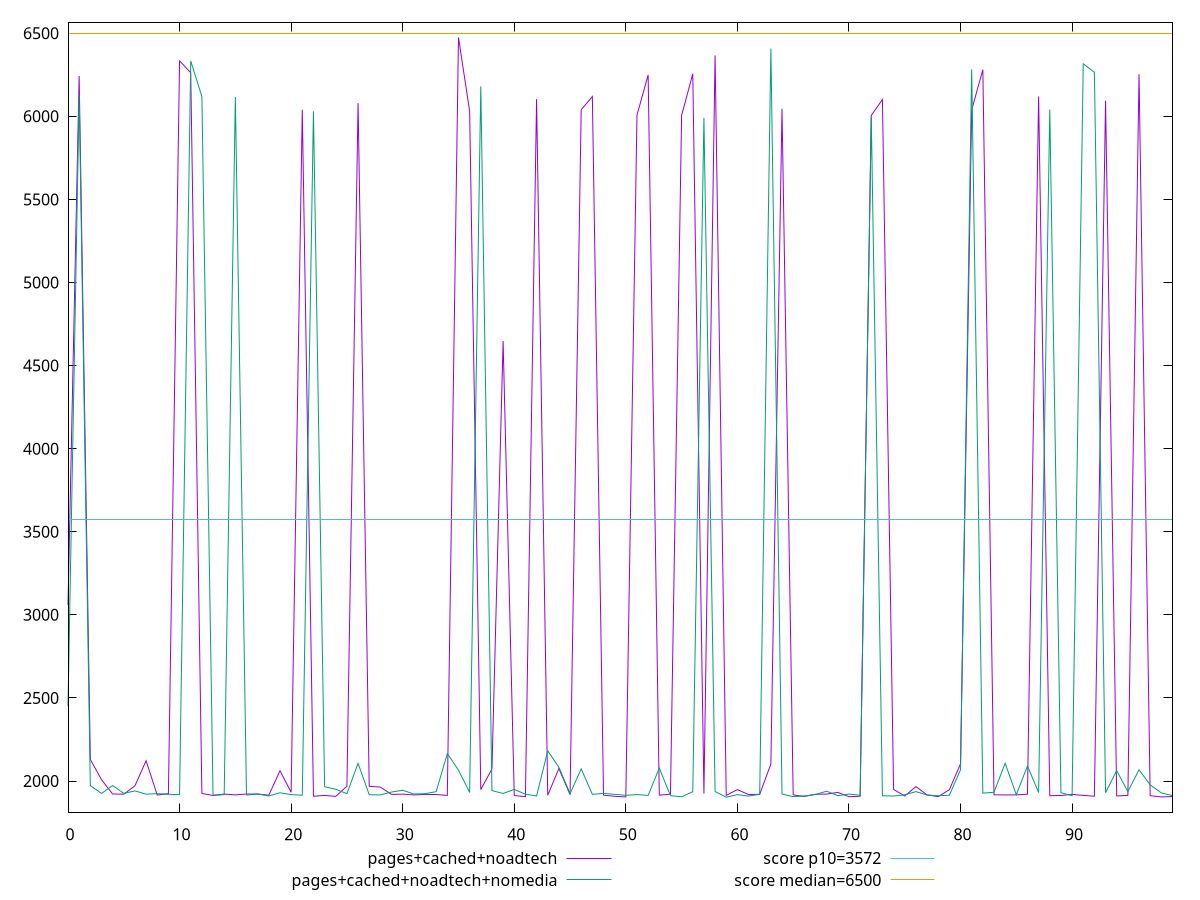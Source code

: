 reset

$pagesCachedNoadtech <<EOF
0 3059.5035000000007
1 6242.403
2 2129.8355
3 2008.46565
4 1921.9705000000004
5 1920.981
6 1971.426
7 2122.05965
8 1915.4210000000003
9 1924.2368499999998
10 6333.435999999999
11 6262.038800000001
12 1925.0775
13 1913.3039500000002
14 1921.4782500000001
15 1916.7019500000001
16 1921.8636500000002
17 1921.75
18 1914.9025000000001
19 2061.774
20 1932.6014999999998
21 6038.895
22 1908.2703499999998
23 1913.4835000000003
24 1907.8072000000002
25 1968.7460999999998
26 6079.126999999999
27 1968.0311000000002
28 1963.7386999999999
29 1919.4706500000002
30 1920.9789500000002
31 1916.3490500000003
32 1919.5133000000005
33 1918.824
34 1913.6772500000004
35 6474.110699999999
36 6030.988
37 1948.6667500000003
38 2072.7786999999994
39 4647.481000000001
40 1912.72785
41 1906.0105
42 6103.421
43 1914.4500500000004
44 2075.028
45 1918.1896000000006
46 6039.648
47 6118.789000000001
48 1915.084
49 1908.1083
50 1904.3046
51 6006.7119999999995
52 6249.116496568655
53 1915.1162500000005
54 1920.7988
55 6005.128000000001
56 6255.413500000001
57 1924.3470499999999
58 6366.7435
59 1913.7525499999997
60 1948.3920000000003
61 1918.5964500000002
62 1920.3349999999998
63 2102.3418500000002
64 6044.706
65 1916.4899499999997
66 1907.1461
67 1920.6216500000003
68 1921.4653
69 1931.5833999999998
70 1905.6405000000002
71 1908.4317499999997
72 6005.336000000001
73 6100.556999999999
74 1949.5965
75 1909.8421500000002
76 1966.4131499999999
77 1916.7009500000004
78 1906.1794999999997
79 1947.8545
80 2103.001
81 6037.887000000001
82 6280.571
83 1917.4764999999995
84 1916.2224999999999
85 1917.0595
86 1920.7718999999997
87 6119.040000000002
88 1911.6190000000004
89 1913.1228500000007
90 1919.4083
91 1913.5714999999998
92 1908.5903999999998
93 6093.7684
94 1910.2343
95 1913.8407499999998
96 6253.1743
97 1911.89865
98 1904.5789999999997
99 1906.39705
EOF

$pagesCachedNoadtechNomedia <<EOF
0 2451.071
1 6126.758999999999
2 1972.7137000000002
3 1925.1824000000001
4 1973.1419999999998
5 1925.638
6 1940.5839999999994
7 1920.95755
8 1924.2910999999997
9 1919.8947
10 1918.3179999999998
11 6332.4259999999995
12 6118.797999999999
13 1914.6675500000001
14 1917.7323500000002
15 6115.801000000001
16 1915.6629000000003
17 1922.3849500000001
18 1910.0515000000005
19 1929.1529999999998
20 1918.2694
21 1915.0019000000002
22 6029.6759999999995
23 1965.9792499999999
24 1950.4764999999998
25 1924.0832999999998
26 2106.7481
27 1917.4298000000003
28 1916.39475
29 1933.7565
30 1944.4044999999996
31 1922.2030000000002
32 1923.7952000000002
33 1936.0195999999996
34 2164.6965
35 2065.634
36 1931.4535
37 6179.808999999999
38 1942.3048500000004
39 1925.3305
40 1949.6515000000004
41 1920.72795
42 1909.9881000000003
43 2181.8266999999996
44 2083.3934999999997
45 1923.6860000000001
46 2073.1385
47 1920.078
48 1925.8749999999998
49 1919.9074999999998
50 1914.2679500000004
51 1918.2740000000001
52 1913.7306999999996
53 2077.998
54 1911.7565
55 1905.1908499999997
56 1935.4818999999998
57 5989.887000000002
58 1936.6954500000004
59 1903.0334999999995
60 1918.2078999999999
61 1909.4185000000002
62 1920.4827500000001
63 6407.432999999999
64 1921.6729999999998
65 1906.14905
66 1910.2040000000002
67 1918.6536500000002
68 1938.9706500000002
69 1911.82965
70 1921.3539999999998
71 1914.4888999999998
72 5993.674000000001
73 1911.2244500000002
74 1909.7115499999995
75 1917.15875
76 1936.2810000000004
77 1916.3457000000003
78 1911.2632000000003
79 1914.6613500000003
80 2067.8395
81 6282.2429999999995
82 1927.1382999999998
83 1932.41525
84 2106.9545
85 1917.8058
86 2090.835
87 1930.4987500000002
88 6040.958
89 1929.6867000000002
90 1912.2972499999998
91 6315.619999999999
92 6264.8308
93 1929.9615
94 2062.5812
95 1935.797
96 2067.9498000000003
97 1977.4375
98 1928.42105
99 1912.1131500000001
EOF

set key outside below
set xrange [0:99]
set yrange [1811.6119559999995:6565.532243999999]
set trange [1811.6119559999995:6565.532243999999]
set terminal svg size 640, 520 enhanced background rgb 'white'
set output "report_00019_2021-02-10T18-14-37.922Z//first-cpu-idle/comparison/line/2_vs_3.svg"

plot $pagesCachedNoadtech title "pages+cached+noadtech" with line, \
     $pagesCachedNoadtechNomedia title "pages+cached+noadtech+nomedia" with line, \
     3572 title "score p10=3572", \
     6500 title "score median=6500"

reset
